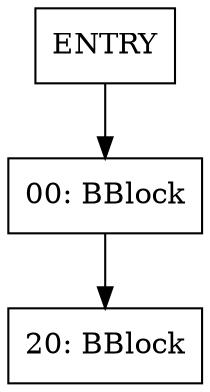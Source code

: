 digraph G {
node [shape=box]
"ENTRY" -> "00"
"00" [label="00: BBlock"]
"20" [label="20: BBlock"]
"00" -> "20"
}

